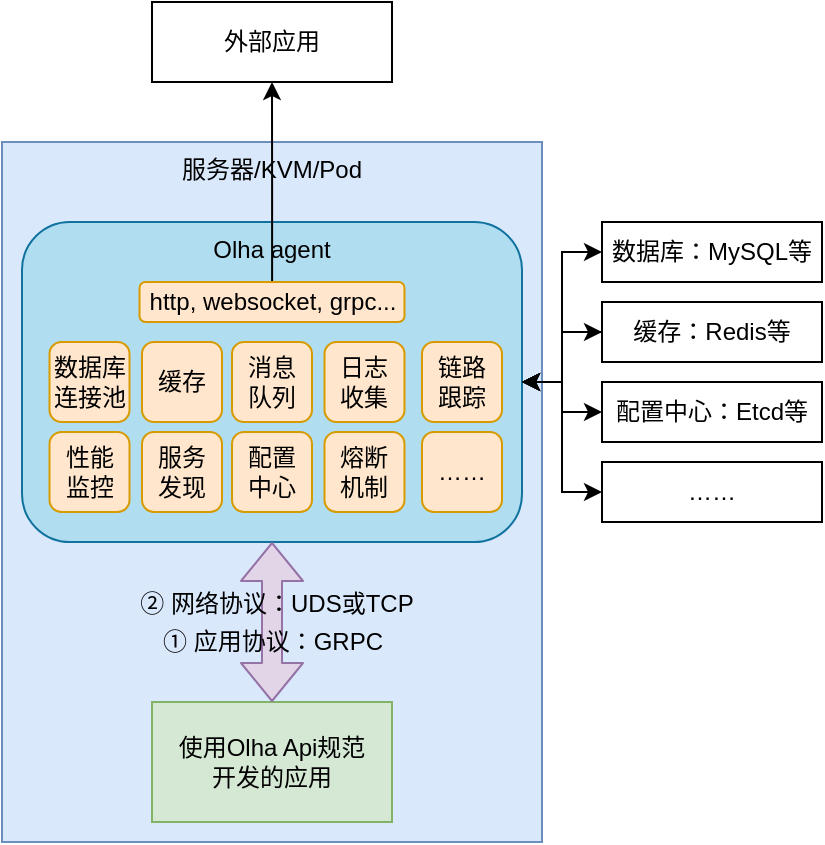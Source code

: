 <mxfile version="12.6.5" type="device"><diagram id="cKjk7dU4aj0czuJQG2Fv" name="Page-1"><mxGraphModel dx="946" dy="579" grid="1" gridSize="10" guides="1" tooltips="1" connect="1" arrows="1" fold="1" page="1" pageScale="1" pageWidth="827" pageHeight="1169" math="0" shadow="0"><root><mxCell id="0"/><mxCell id="1" parent="0"/><mxCell id="CXXjnabkk-DocYQQwrFE-2" value="服务器/KVM/Pod" style="rounded=0;whiteSpace=wrap;html=1;fillColor=#dae8fc;strokeColor=#6c8ebf;align=center;verticalAlign=top;" vertex="1" parent="1"><mxGeometry x="250" y="240" width="270" height="350" as="geometry"/></mxCell><mxCell id="CXXjnabkk-DocYQQwrFE-3" value="Olha agent" style="rounded=1;whiteSpace=wrap;html=1;fillColor=#b1ddf0;strokeColor=#10739e;verticalAlign=top;horizontal=1;" vertex="1" parent="1"><mxGeometry x="260" y="280" width="250" height="160" as="geometry"/></mxCell><mxCell id="CXXjnabkk-DocYQQwrFE-4" value="使用Olha Api规范&lt;br&gt;开发的应用" style="rounded=0;whiteSpace=wrap;html=1;fillColor=#d5e8d4;strokeColor=#82b366;" vertex="1" parent="1"><mxGeometry x="325" y="520" width="120" height="60" as="geometry"/></mxCell><mxCell id="CXXjnabkk-DocYQQwrFE-6" value="" style="shape=flexArrow;endArrow=classic;startArrow=classic;html=1;fillColor=#e1d5e7;strokeColor=#9673a6;" edge="1" parent="1" source="CXXjnabkk-DocYQQwrFE-4" target="CXXjnabkk-DocYQQwrFE-3"><mxGeometry width="50" height="50" relative="1" as="geometry"><mxPoint x="340" y="520" as="sourcePoint"/><mxPoint x="390" y="470" as="targetPoint"/></mxGeometry></mxCell><mxCell id="CXXjnabkk-DocYQQwrFE-8" value="① 应用协议：GRPC" style="text;html=1;align=center;verticalAlign=middle;resizable=0;points=[];labelBackgroundColor=none;" vertex="1" connectable="0" parent="CXXjnabkk-DocYQQwrFE-6"><mxGeometry x="-0.184" y="-1" relative="1" as="geometry"><mxPoint x="-1" y="2.41" as="offset"/></mxGeometry></mxCell><mxCell id="CXXjnabkk-DocYQQwrFE-9" value="② 网络协议：UDS或TCP" style="text;html=1;align=center;verticalAlign=middle;resizable=0;points=[];labelBackgroundColor=none;" vertex="1" connectable="0" parent="CXXjnabkk-DocYQQwrFE-6"><mxGeometry x="0.203" y="-2" relative="1" as="geometry"><mxPoint y="-1.72" as="offset"/></mxGeometry></mxCell><mxCell id="CXXjnabkk-DocYQQwrFE-22" style="edgeStyle=orthogonalEdgeStyle;rounded=0;orthogonalLoop=1;jettySize=auto;html=1;" edge="1" parent="1" source="CXXjnabkk-DocYQQwrFE-18" target="CXXjnabkk-DocYQQwrFE-21"><mxGeometry relative="1" as="geometry"/></mxCell><mxCell id="CXXjnabkk-DocYQQwrFE-18" value="http, websocket, grpc..." style="rounded=1;whiteSpace=wrap;html=1;labelBackgroundColor=none;fillColor=#ffe6cc;strokeColor=#d79b00;" vertex="1" parent="1"><mxGeometry x="318.75" y="310" width="132.5" height="20" as="geometry"/></mxCell><mxCell id="CXXjnabkk-DocYQQwrFE-21" value="外部应用" style="rounded=0;whiteSpace=wrap;html=1;labelBackgroundColor=none;" vertex="1" parent="1"><mxGeometry x="325" y="170" width="120" height="40" as="geometry"/></mxCell><mxCell id="CXXjnabkk-DocYQQwrFE-23" value="数据库&lt;br&gt;连接池" style="rounded=1;whiteSpace=wrap;html=1;labelBackgroundColor=none;fillColor=#ffe6cc;strokeColor=#d79b00;" vertex="1" parent="1"><mxGeometry x="273.75" y="340" width="40" height="40" as="geometry"/></mxCell><mxCell id="CXXjnabkk-DocYQQwrFE-24" value="配置&lt;br&gt;中心" style="rounded=1;whiteSpace=wrap;html=1;labelBackgroundColor=none;fillColor=#ffe6cc;strokeColor=#d79b00;" vertex="1" parent="1"><mxGeometry x="365" y="385" width="40" height="40" as="geometry"/></mxCell><mxCell id="CXXjnabkk-DocYQQwrFE-25" value="缓存" style="rounded=1;whiteSpace=wrap;html=1;labelBackgroundColor=none;fillColor=#ffe6cc;strokeColor=#d79b00;" vertex="1" parent="1"><mxGeometry x="320" y="340" width="40" height="40" as="geometry"/></mxCell><mxCell id="CXXjnabkk-DocYQQwrFE-27" value="消息&lt;br&gt;队列" style="rounded=1;whiteSpace=wrap;html=1;labelBackgroundColor=none;fillColor=#ffe6cc;strokeColor=#d79b00;" vertex="1" parent="1"><mxGeometry x="365" y="340" width="40" height="40" as="geometry"/></mxCell><mxCell id="CXXjnabkk-DocYQQwrFE-28" value="服务&lt;br&gt;发现" style="rounded=1;whiteSpace=wrap;html=1;labelBackgroundColor=none;fillColor=#ffe6cc;strokeColor=#d79b00;" vertex="1" parent="1"><mxGeometry x="320" y="385" width="40" height="40" as="geometry"/></mxCell><mxCell id="CXXjnabkk-DocYQQwrFE-29" value="链路&lt;br&gt;跟踪" style="rounded=1;whiteSpace=wrap;html=1;labelBackgroundColor=none;fillColor=#ffe6cc;strokeColor=#d79b00;" vertex="1" parent="1"><mxGeometry x="460" y="340" width="40" height="40" as="geometry"/></mxCell><mxCell id="CXXjnabkk-DocYQQwrFE-30" value="日志&lt;br&gt;收集" style="rounded=1;whiteSpace=wrap;html=1;labelBackgroundColor=none;fillColor=#ffe6cc;strokeColor=#d79b00;" vertex="1" parent="1"><mxGeometry x="411.25" y="340" width="40" height="40" as="geometry"/></mxCell><mxCell id="CXXjnabkk-DocYQQwrFE-31" value="……" style="rounded=1;whiteSpace=wrap;html=1;labelBackgroundColor=none;fillColor=#ffe6cc;strokeColor=#d79b00;" vertex="1" parent="1"><mxGeometry x="460" y="385" width="40" height="40" as="geometry"/></mxCell><mxCell id="CXXjnabkk-DocYQQwrFE-32" value="性能&lt;br&gt;监控" style="rounded=1;whiteSpace=wrap;html=1;labelBackgroundColor=none;fillColor=#ffe6cc;strokeColor=#d79b00;" vertex="1" parent="1"><mxGeometry x="273.75" y="385" width="40" height="40" as="geometry"/></mxCell><mxCell id="CXXjnabkk-DocYQQwrFE-33" value="熔断&lt;br&gt;机制" style="rounded=1;whiteSpace=wrap;html=1;labelBackgroundColor=none;fillColor=#ffe6cc;strokeColor=#d79b00;" vertex="1" parent="1"><mxGeometry x="411.25" y="385" width="40" height="40" as="geometry"/></mxCell><mxCell id="CXXjnabkk-DocYQQwrFE-42" style="edgeStyle=orthogonalEdgeStyle;rounded=0;orthogonalLoop=1;jettySize=auto;html=1;startArrow=classic;startFill=1;" edge="1" parent="1" source="CXXjnabkk-DocYQQwrFE-38" target="CXXjnabkk-DocYQQwrFE-3"><mxGeometry relative="1" as="geometry"/></mxCell><mxCell id="CXXjnabkk-DocYQQwrFE-38" value="数据库：MySQL等" style="rounded=0;whiteSpace=wrap;html=1;labelBackgroundColor=none;" vertex="1" parent="1"><mxGeometry x="550" y="280" width="110" height="30" as="geometry"/></mxCell><mxCell id="CXXjnabkk-DocYQQwrFE-43" style="edgeStyle=orthogonalEdgeStyle;rounded=0;orthogonalLoop=1;jettySize=auto;html=1;" edge="1" parent="1" source="CXXjnabkk-DocYQQwrFE-39" target="CXXjnabkk-DocYQQwrFE-3"><mxGeometry relative="1" as="geometry"/></mxCell><mxCell id="CXXjnabkk-DocYQQwrFE-46" value="" style="edgeStyle=orthogonalEdgeStyle;rounded=0;orthogonalLoop=1;jettySize=auto;html=1;startArrow=classic;startFill=1;" edge="1" parent="1" source="CXXjnabkk-DocYQQwrFE-39" target="CXXjnabkk-DocYQQwrFE-3"><mxGeometry relative="1" as="geometry"/></mxCell><mxCell id="CXXjnabkk-DocYQQwrFE-39" value="缓存：Redis等" style="rounded=0;whiteSpace=wrap;html=1;labelBackgroundColor=none;" vertex="1" parent="1"><mxGeometry x="550" y="320" width="110" height="30" as="geometry"/></mxCell><mxCell id="CXXjnabkk-DocYQQwrFE-44" style="edgeStyle=orthogonalEdgeStyle;rounded=0;orthogonalLoop=1;jettySize=auto;html=1;startArrow=classic;startFill=1;" edge="1" parent="1" source="CXXjnabkk-DocYQQwrFE-40" target="CXXjnabkk-DocYQQwrFE-3"><mxGeometry relative="1" as="geometry"/></mxCell><mxCell id="CXXjnabkk-DocYQQwrFE-40" value="配置中心：Etcd等&lt;span style=&quot;color: rgba(0 , 0 , 0 , 0) ; font-family: monospace ; font-size: 0px ; white-space: nowrap&quot;&gt;%3CmxGraphModel%3E%3Croot%3E%3CmxCell%20id%3D%220%22%2F%3E%3CmxCell%20id%3D%221%22%20parent%3D%220%22%2F%3E%3CmxCell%20id%3D%222%22%20value%3D%22%E7%BC%93%E5%AD%98%EF%BC%9ARedis%E7%AD%89%22%20style%3D%22rounded%3D0%3BwhiteSpace%3Dwrap%3Bhtml%3D1%3BlabelBackgroundColor%3Dnone%3B%22%20vertex%3D%221%22%20parent%3D%221%22%3E%3CmxGeometry%20x%3D%22550%22%20y%3D%22330%22%20width%3D%22110%22%20height%3D%2230%22%20as%3D%22geometry%22%2F%3E%3C%2FmxCell%3E%3C%2Froot%3E%3C%2FmxGraphModel%3E&lt;/span&gt;" style="rounded=0;whiteSpace=wrap;html=1;labelBackgroundColor=none;" vertex="1" parent="1"><mxGeometry x="550" y="360" width="110" height="30" as="geometry"/></mxCell><mxCell id="CXXjnabkk-DocYQQwrFE-45" style="edgeStyle=orthogonalEdgeStyle;rounded=0;orthogonalLoop=1;jettySize=auto;html=1;startArrow=classic;startFill=1;" edge="1" parent="1" source="CXXjnabkk-DocYQQwrFE-41" target="CXXjnabkk-DocYQQwrFE-3"><mxGeometry relative="1" as="geometry"/></mxCell><mxCell id="CXXjnabkk-DocYQQwrFE-41" value="……" style="rounded=0;whiteSpace=wrap;html=1;labelBackgroundColor=none;" vertex="1" parent="1"><mxGeometry x="550" y="400" width="110" height="30" as="geometry"/></mxCell></root></mxGraphModel></diagram></mxfile>